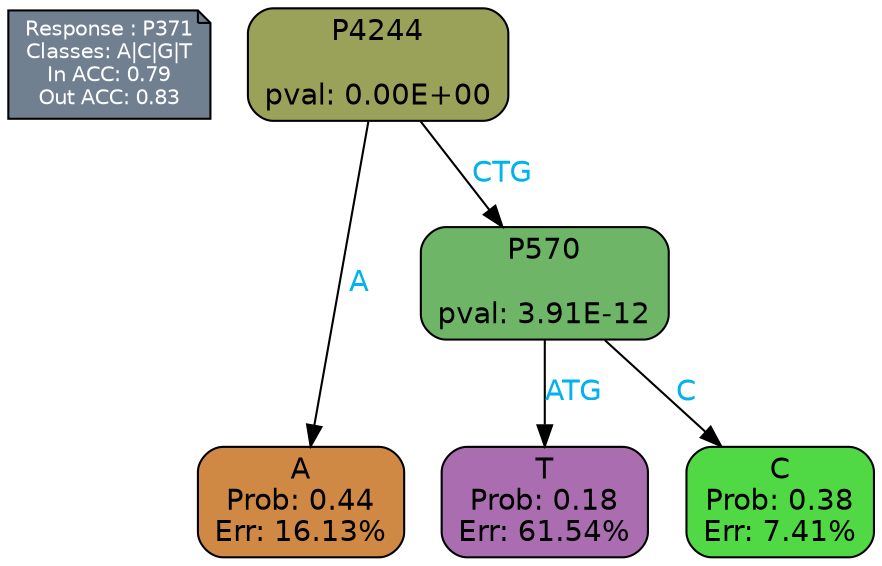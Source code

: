 digraph Tree {
node [shape=box, style="filled, rounded", color="black", fontname=helvetica] ;
graph [ranksep=equally, splines=polylines, bgcolor=transparent, dpi=600] ;
edge [fontname=helvetica] ;
LEGEND [label="Response : P371
Classes: A|C|G|T
In ACC: 0.79
Out ACC: 0.83
",shape=note,align=left,style=filled,fillcolor="slategray",fontcolor="white",fontsize=10];1 [label="P4244

pval: 0.00E+00", fillcolor="#99a258"] ;
2 [label="A
Prob: 0.44
Err: 16.13%", fillcolor="#cf8944"] ;
3 [label="P570

pval: 3.91E-12", fillcolor="#6eb568"] ;
4 [label="T
Prob: 0.18
Err: 61.54%", fillcolor="#aa6db0"] ;
5 [label="C
Prob: 0.38
Err: 7.41%", fillcolor="#51d845"] ;
1 -> 2 [label="A",fontcolor=deepskyblue2] ;
1 -> 3 [label="CTG",fontcolor=deepskyblue2] ;
3 -> 4 [label="ATG",fontcolor=deepskyblue2] ;
3 -> 5 [label="C",fontcolor=deepskyblue2] ;
{rank = same; 2;4;5;}{rank = same; LEGEND;1;}}